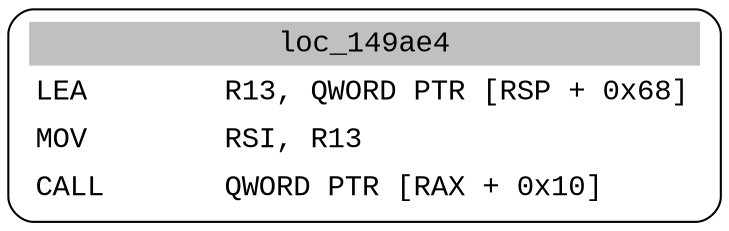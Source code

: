 digraph asm_graph {
1941 [
shape="Mrecord" fontname="Courier New"label =<<table border="0" cellborder="0" cellpadding="3"><tr><td align="center" colspan="2" bgcolor="grey">loc_149ae4</td></tr><tr><td align="left">LEA        R13, QWORD PTR [RSP + 0x68]</td></tr><tr><td align="left">MOV        RSI, R13</td></tr><tr><td align="left">CALL       QWORD PTR [RAX + 0x10]</td></tr></table>> ];
}